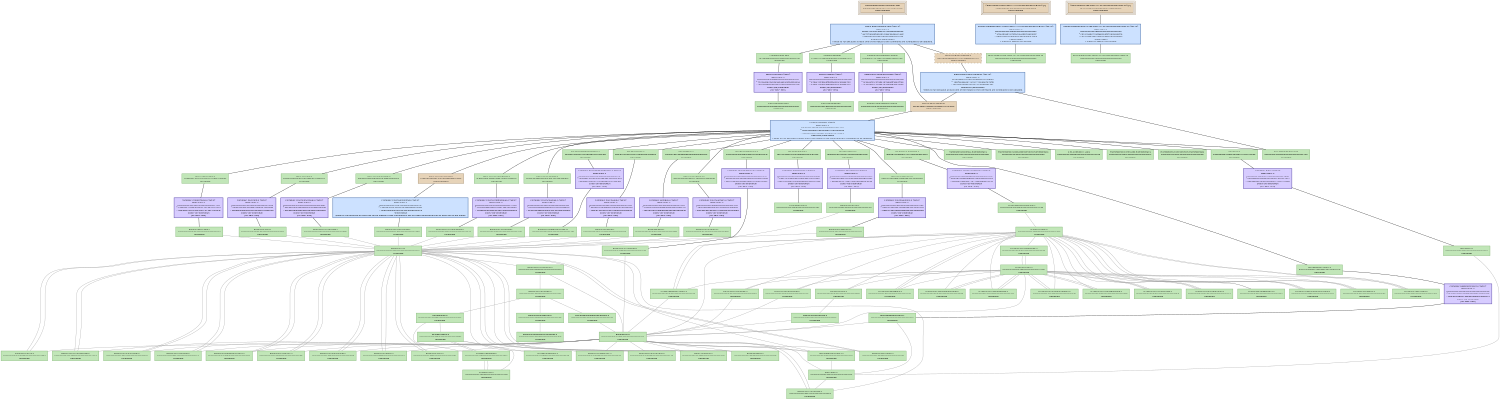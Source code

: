 digraph Rush {
   size = "10.000000,8.500000";
   concentrate = false;

   node [ shape = box, style = filled, color = "0.3 0.5 0.6", fillcolor = "0.3 0.2 0.9", fontname = "Monaco", fontsize = "9" ];
   n00001 [ label = "Development/Rush.mexmac.app\n8fd0e8cda39bfc24e7f78f745df1c03b\nDepsUpdated", color = "0.1 0.5 0.5", fillcolor = "0.1 0.2 0.9", peripheries = 3 ];
   n00002 [ label = "Contents/Info.plist\n7b19a0d8589543fc2aa59c6f9d2b3106\nUpToDate" ];
   n00003 [ label = "Rush.build/Info.plist\n000000004355ff680000000000000292\nUpToDate" ];
   n00004 [ label = "Contents/PkgInfo\n67bec1d7d36bff89fb65c5c9d99e7251\nUpToDate" ];
   n00005 [ label = "Rush.build/PkgInfo\n000000004355ff680000000000000008\nUpToDate" ];
   n00006 [ label = "English.lproj/InfoPlist.strings\n2c3a04f51c278de1b7a88dff30e2f7e5\nUpToDate" ];
   n00007 [ label = "English.lproj/InfoPlist.strings\n00000000434c45840000000000000228\nUpToDate" ];
   n00008 [ label = "ppc/PsychError.o\nd6eaa30fc57f3b2160f0890aefbc929e\nUpToDate" ];
   n00009 [ label = "Base/PsychError.c\n00000000434c4585000000000000563d\nUpToDate" ];
   n00010 [ label = "ppc/PsychRegisterProject.o\na6a4e8155bf575735de3d537e726c83f\nUpToDate" ];
   n00011 [ label = "Base/PsychRegisterProject.c\n00000000434c458500000000000012e6\nUpToDate" ];
   n00012 [ label = "ppc/PsychHelp.o\nb864f15593fc703541d99ce297e5fe92\nUpToDate" ];
   n00013 [ label = "Base/PsychHelp.c\n00000000434c811d00000000000005b8\nUpToDate" ];
   n00014 [ label = "ppc/MiniBox.o\n7855f67d672eded0da8a80ab63d84a46\nUpToDate" ];
   n00015 [ label = "Base/MiniBox.c\n00000000434c45850000000000000f4f\nUpToDate" ];
   n00016 [ label = "ppc/PsychMemory.o\nada071db7efdb338bb0fe20a3f28098d\nUpToDate" ];
   n00017 [ label = "Base/PsychMemory.c\n00000000434ca96200000000000003a4\nUpToDate" ];
   n00018 [ label = "ppc/ProjectTable.o\n29a4d3615d1c325705c161487716064c\nUpToDate" ];
   n00019 [ label = "Base/ProjectTable.c\n00000000434c4585000000000000023a\nUpToDate" ];
   n00020 [ label = "ppc/PsychInit.o\n5b0f8290ea06dcc0d19e46bc16aee7a2\nUpToDate" ];
   n00021 [ label = "Base/PsychInit.c\n00000000434c45850000000000000759\nUpToDate" ];
   n00022 [ label = "ppc/PsychTimeGlue.o\n4a4f7cae330208d25eb678728d7cb54c\nUpToDate" ];
   n00023 [ label = "Base/PsychTimeGlue.c\n000000004355ef98000000000000157f\nUpToDate" ];
   n00024 [ label = "ppc/PsychStructGlue.o\ne458eacdd65bf09b0cdca9f497eb3e55\nUpToDate" ];
   n00025 [ label = "Base/PsychStructGlue.c\n00000000434c45850000000000002bb8\nUpToDate" ];
   n00026 [ label = "ppc/PsychVersioning.o\nc3de7d2e408427c824344e94f9c05f7a\nDepsUpdated", color = "0.1 0.5 0.5", fillcolor = "0.1 0.2 0.9" ];
   n00027 [ label = "Base/PsychVersioning.c\n00000000435e801b00000000000014ee\nUpToDate" ];
   n00028 [ label = "ppc/MODULEVersion.o\n4fa0de109abfd571a719806ae8b725f9\nUpToDate" ];
   n00029 [ label = "Screen/MODULEVersion.c\n000000004356088a000000000000124e\nUpToDate" ];
   n00030 [ label = "ppc/PsychScriptingGlue.o\n7cfd5b3eac5ff6e359f8138e2a398826\nUpToDate" ];
   n00031 [ label = "Base/PsychScriptingGlue.c\n00000000434c458500000000000105c5\nUpToDate" ];
   n00032 [ label = "ppc/mexversion.o\n6be1c320bb1c56849dd2af0323cd1d4a\nUpToDate" ];
   n00033 [ label = "src/mexversion.c\n000000004332d94600000000000002d2\nUpToDate" ];
   n00034 [ label = "ppc/PsychCellGlue.o\nb769558ab8b390a0c4d12602f939b4e0\nUpToDate" ];
   n00035 [ label = "Base/PsychCellGlue.c\n00000000434c45850000000000001c81\nUpToDate" ];
   n00036 [ label = "ppc/Rush.o\n6a698e89e1ef80c2e29b5719307700aa\nUpToDate" ];
   n00037 [ label = "Rush/Rush.c\n00000000434c45850000000000001f14\nUpToDate" ];
   n00038 [ label = "ppc/RegisterProject.o\nf5ac9c50de4413ae9a4f29b5738b7a14\nUpToDate" ];
   n00039 [ label = "Rush/RegisterProject.c\n00000000434c458500000000000003c8\nUpToDate" ];
   n00040 [ label = "ppc/PsychAuthors.o\n2f65a85ba78aa4d112d3f09c036490dd\nUpToDate" ];
   n00041 [ label = "Base/PsychAuthors.c\n00000000434c81430000000000000d3b\nUpToDate" ];
   n00042 [ label = "MacOS/Rush.mexmac\n0558548f2015ed667040af501e154ac9\nDepsUpdated", color = "0.1 0.5 0.5", fillcolor = "0.1 0.2 0.9" ];
   n00043 [ label = "Frameworks/OpenGL.framework[C]\n00000000434ac55900000000000000ee\nUpToDate" ];
   n00044 [ label = "Frameworks/ApplicationServices.framework[C]\n00000000434ac53300000000000000ee\nUpToDate" ];
   n00045 [ label = "2.95.2/libstdc++.a[C]\n00000000434abb590000000000075c68\nUpToDate" ];
   n00046 [ label = "Frameworks/CoreAudio.framework[C]\n00000000434ac55b00000000000000cc\nUpToDate" ];
   n00047 [ label = "Frameworks/CoreServices.framework[C]\n00000000434ac53600000000000000ee\nUpToDate" ];
   n00048 [ label = "mac/mexFunction.map\n000000004332d946000000000000012e\nUpToDate" ];
   n00049 [ label = "<Rush.build/Script-2FD6171107306668008DA6B4.sh>[A]\n4f06cd5a92c40998c5a4cd5fceac2b5b\nDepsUpdated", color = "0.1 0.5 0.5", fillcolor = "0.1 0.2 0.9", peripheries = 3 ];
   n00050 [ label = "Rush.build/Script-2FD6171107306668008DA6B4.sh\n000000004355ff6800000000000000ec\nUpToDate" ];
   n00051 [ label = "<Rush.build/Script-2FD6171207306668008DA6B4.sh>[A]\ncb181b4b2445248635ef0f1d63698d40\nDepsUpdated", color = "0.1 0.5 0.5", fillcolor = "0.1 0.2 0.9", peripheries = 3 ];
   n00052 [ label = "Rush.build/Script-2FD6171207306668008DA6B4.sh\n000000004355ff68000000000000003e\nUpToDate" ];
   n00053 [ label = "<MacOS/Rush.mexmac>\n1e67a00c8be9256731313dd099f27411\nDepsUpdated", color = "0.1 0.5 0.5", fillcolor = "0.1 0.2 0.9", style = "filled,dashed" ];
   n00054 [ label = "Base/Psych.h\n00000000435548b60000000000000410\nUpToDate" ];
   n00055 [ label = "Base/Psych.h\n00000000435548b60000000000000410\nUpToDate" ];
   n00056 [ label = "Screen/Screen.h\n000000004355f28e00000000000012e0\nUpToDate" ];
   n00057 [ label = "Rush/Rush.h\n00000000434c458500000000000001ff\nUpToDate" ];
   n00058 [ label = "Base/PsychConstants.h\n00000000435548d4000000000000080d\nUpToDate" ];
   n00059 [ label = "Base/MiniBox.h\n00000000435548d400000000000004d6\nUpToDate" ];
   n00060 [ label = "Base/ProjectTable.h\n00000000435548d400000000000002f6\nUpToDate" ];
   n00061 [ label = "Base/PsychError.h\n00000000435548d40000000000001fe7\nUpToDate" ];
   n00062 [ label = "Base/PsychScriptingGlue.h\n00000000435548f30000000000001a37\nUpToDate" ];
   n00063 [ label = "Base/PsychStructGlue.h\n000000004355496c0000000000000bcc\nUpToDate" ];
   n00064 [ label = "Base/PsychCellGlue.h\n00000000435bf47100000000000005c5\nUpToDate" ];
   n00065 [ label = "Base/PsychRegisterProject.h\n00000000435548d400000000000003f1\nUpToDate" ];
   n00066 [ label = "Base/PsychAuthors.h\n00000000435548d400000000000005e9\nUpToDate" ];
   n00067 [ label = "Base/PsychVersioning.h\n00000000435548f300000000000004dd\nUpToDate" ];
   n00068 [ label = "Base/PsychHelp.h\n00000000435bf48f0000000000000357\nUpToDate" ];
   n00069 [ label = "Base/PsychInit.h\n00000000435548f300000000000002db\nUpToDate" ];
   n00070 [ label = "Base/PsychMemory.h\n00000000435548d40000000000000473\nUpToDate" ];
   n00071 [ label = "Base/PsychTimeGlue.h\n000000004355ef010000000000000483\nUpToDate" ];
   n00072 [ label = "Base/PsychInstrument.h\n00000000435548d400000000000001a8\nUpToDate" ];
   n00073 [ label = "Rush/RegisterProject.h\n00000000434c458500000000000002ce\nUpToDate" ];
   n00074 [ label = "Base/TimeLists.h\n00000000435548f300000000000002a9\nUpToDate" ];
   n00075 [ label = "Screen/PsychRects.h\n00000000434c458500000000000005d5\nUpToDate" ];
   n00076 [ label = "Screen/ScreenTypes.h\n00000000434c458500000000000013b6\nUpToDate" ];
   n00077 [ label = "Screen/PsychVideoGlue.h\n00000000434c458500000000000005d4\nUpToDate" ];
   n00078 [ label = "Screen/PsychScreenGlue.h\n00000000434c45850000000000000d6d\nUpToDate" ];
   n00079 [ label = "Screen/PsychWindowTextGlue.h\n00000000434c458500000000000008ee\nUpToDate" ];
   n00080 [ label = "Screen/WindowBank.h\n000000004355e68c0000000000001b31\nUpToDate" ];
   n00081 [ label = "Screen/PsychWindowGlue.h\n000000004355e21f0000000000000a66\nUpToDate" ];
   n00082 [ label = "Screen/PsychTextureSupport.h\n000000004355a03b0000000000000370\nUpToDate" ];
   n00083 [ label = "Screen/PsychAlphaBlending.h\n00000000434c458500000000000004fb\nUpToDate" ];
   n00084 [ label = "Screen/ScreenArguments.h\n00000000434c45850000000000000ca3\nUpToDate" ];
   n00085 [ label = "Screen/RegisterProject.h\n00000000434c45850000000000000284\nUpToDate" ];
   n00086 [ label = "Screen/WindowHelpers.h\n00000000434c45850000000000000773\nUpToDate" ];
   n00087 [ label = "Fonts/PsychFontGlue.h\n00000000434c45850000000000000e47\nUpToDate" ];
   n00088 [ label = "Fonts/ScreenFontGlue.h\n00000000434c45850000000000000260\nUpToDate" ];
   n00089 [ label = "Fonts/FontInfo.h\n00000000434c45850000000000000ef4\nUpToDate" ];
   n00090 [ label = "Screen/ScreenPreferenceState.h\n000000004355d9f300000000000006ba\nUpToDate" ];
   n00091 [ label = "Base/PsychIncludes.h\n00000000435548d4000000000000074c\nUpToDate" ];
   n00092 [ label = "Screen/Screen.h\n000000004355f28e00000000000012e0\nUpToDate" ];
   n00093 [ label = "Fonts/PsychFontGlue.h\n00000000434c45850000000000000e47\nUpToDate" ];
   n00094 [ label = "Base/PsychPlatform.h\n00000000435548d40000000000000589\nUpToDate" ];
   n00095 [ label = "include/mex.h\n000000004332d9460000000000003742\nUpToDate" ];
   n00096 [ label = "OS9ToolboxFragments/Events.h\n00000000434c45850000000000000236\nUpToDate" ];
   n00097 [ label = "Base/PsychPlatformConstants.h\n000000004355492f000000000000070e\nUpToDate" ];
   n00098 [ label = "include/matrix.h\n000000004332d9460000000000009ff2\nUpToDate" ];
   n00099 [ label = "include/mwdebug.h\n000000004332d9460000000000002b3c\nUpToDate" ];
   n00100 [ label = "include/tmwtypes.h\n000000004332d946000000000000458d\nUpToDate" ];
   n00101 [ label = "include/mat.h\n000000004332d94600000000000023ab\nUpToDate" ];

   node [ shape = box, style = "filled,bold", color = "0.7 0.5 0.7", fillcolor = "0.7 0.2 1.0", fontname = "Monaco", fontsize = "9" ];
   c00001 [ label = "PBXCp Info.plist <wt:0>\nwaitCount: 0\n000000004355ff680000000000000292\n^ 7b19a0d81bc0bc942aa59c6f9d2b3394\n= 7b19a0d8589543fc2aa59c6f9d2b3106\nDoesNotNeedToRun\n(no 'why' info)" ];
   c00002 [ label = "PBXCp PkgInfo <wt:0>\nwaitCount: 0\n00000000000000000000000000000000\n^ 67bec1d7d36bff89fb65c5c9d99e7251\n= 67bec1d7d36bff89fb65c5c9d99e7251\nDoesNotNeedToRun\n(no 'why' info)" ];
   c00003 [ label = "CpResource InfoPlist.strings <wt:4>\nwaitCount: 0\n00000000000000000000000000000000\n^ 2c3a04f51c278de1b7a88dff30e2f7e5\n= 2c3a04f51c278de1b7a88dff30e2f7e5\nDoesNotNeedToRun\n(no 'why' info)" ];
   c00004 [ label = "CompileC PsychError.o <wt:6>\nwaitCount: 0\n000000004355492f0000000000004529\n^ d6eaa30f862a720e60f0890aefbcd7b7\n= d6eaa30fc57f3b2160f0890aefbc929e\nDoesNotNeedToRun\n(no 'why' info)" ];
   c00005 [ label = "CompileC PsychRegisterProject.o <wt:6>\nwaitCount: 0\n000000004355492f00000000000001f2\n^ a6a4e81518a03c5c5de3d537e726c9cd\n= a6a4e8155bf575735de3d537e726c83f\nDoesNotNeedToRun\n(no 'why' info)" ];
   c00006 [ label = "CompileC PsychHelp.o <wt:6>\nwaitCount: 0\n0000000043558db700000000000016ac\n^ b864f155d0a9fd8241d99ce297e5e83e\n= b864f15593fc703541d99ce297e5fe92\nDoesNotNeedToRun\n(no 'why' info)" ];
   c00007 [ label = "CompileC MiniBox.o <wt:6>\nwaitCount: 0\n000000004355492f0000000000001c5b\n^ 7855f67d247b97ffda8a80ab63d8561d\n= 7855f67d672eded0da8a80ab63d84a46\nDoesNotNeedToRun\n(no 'why' info)" ];
   c00008 [ label = "CompileC PsychMemory.o <wt:6>\nwaitCount: 0\n000000004355a5c800000000000010b0\n^ ada071db3da816f0bb0fe20a3f28193d\n= ada071db7efdb338bb0fe20a3f28098d\nDoesNotNeedToRun\n(no 'why' info)" ];
   c00009 [ label = "CompileC ProjectTable.o <wt:6>\nwaitCount: 0\n000000004355492f000000000000112e\n^ 29a4d3611e497b7805c1614877161762\n= 29a4d3615d1c325705c161487716064c\nDoesNotNeedToRun\n(no 'why' info)" ];
   c00010 [ label = "CompileC PsychInit.o <wt:6>\nwaitCount: 0\n000000004355492f000000000000144d\n^ 5b0f8290a95395efd19e46bc16aef3ef\n= 5b0f8290ea06dcc0d19e46bc16aee7a2\nDoesNotNeedToRun\n(no 'why' info)" ];
   c00011 [ label = "CompileC PsychTimeGlue.o <wt:6>\nwaitCount: 0\n000000004355eebc0000000000001391\n^ 4a4f7cae7057e66e5eb678728d7ca6dd\n= 4a4f7cae330208d25eb678728d7cb54c\nDoesNotNeedToRun\n(no 'why' info)" ];
   c00012 [ label = "CompileC PsychStructGlue.o <wt:6>\nwaitCount: 0\n000000004355492f00000000000038ac\n^ e458eacd950eb9b40cdca9f497eb06f9\n= e458eacdd65bf09b0cdca9f497eb3e55\nDoesNotNeedToRun\n(no 'why' info)" ];
   c00013 [ label = "CompileC PsychVersioning.o <wt:6>\nwaitCount: 0\n0000000043478cb100000000000007fa\n^ c3de7d2e03c3ab7924344e94f9c05880\n= c3de7d2e408427c824344e94f9c05f7a\nNeedsToRun\nNeeds to run because at least one of the outputs of the command is has an older timestamp than at least one of the inputs.", color = "0.6 0.5 0.7", fillcolor = "0.6 0.2 1.0" ];
   c00014 [ label = "CompileC MODULEVersion.o <wt:6>\nwaitCount: 0\n000000004356088a000000000000124e\n^ 4fa0de10d9e9ddfba719806ae8b737b7\n= 4fa0de109abfd571a719806ae8b725f9\nDoesNotNeedToRun\n(no 'why' info)" ];
   c00015 [ label = "CompileC PsychScriptingGlue.o <wt:6>\nwaitCount: 0\n000000004355492f00000000000116d1\n^ 7cfd5b3eef0abfcc59f8138e2a389ef7\n= 7cfd5b3eac5ff6e359f8138e2a398826\nDoesNotNeedToRun\n(no 'why' info)" ];
   c00016 [ label = "CompileC mexversion.o <wt:6>\nwaitCount: 0\n000000004332d94600000000000002d2\n^ 6be1c320f82e8fc29dd2af0323cd1f98\n= 6be1c320bb1c56849dd2af0323cd1d4a\nDoesNotNeedToRun\n(no 'why' info)" ];
   c00017 [ label = "CompileC PsychCellGlue.o <wt:6>\nwaitCount: 0\n000000004355492f0000000000000f95\n^ b769558afbe6d98fc4d12602f939bb75\n= b769558ab8b390a0c4d12602f939b4e0\nDoesNotNeedToRun\n(no 'why' info)" ];
   c00018 [ label = "CompileC Rush.o <wt:6>\nwaitCount: 0\n000000004355ef010000000000001a68\n^ 6a698e89a2ba6fc3e29b571930771ac2\n= 6a698e89e1ef80c2e29b5719307700aa\nDoesNotNeedToRun\n(no 'why' info)" ];
   c00019 [ label = "CompileC RegisterProject.o <wt:6>\nwaitCount: 0\n000000004355ee25000000000000005a\n^ f5ac9c509d11fd8b9a4f29b5738b7a4e\n= f5ac9c50de4413ae9a4f29b5738b7a14\nDoesNotNeedToRun\n(no 'why' info)" ];
   c00020 [ label = "CompileC PsychAuthors.o <wt:6>\nwaitCount: 0\n0000000043558de90000000000001e2f\n^ 2f65a85be4df293812d3f09c03648ef2\n= 2f65a85ba78aa4d112d3f09c036490dd\nDoesNotNeedToRun\n(no 'why' info)" ];
   c00021 [ label = "Ld Rush.mexmac <wt:6>\nwaitCount: 0\n5dc82e53ab74d28a72ab8e4d19856107\n^ 58907adc8b613fec02eb211d07902bce\n= 0558548f2015ed667040af501e154ac9\nIndirectlyNeedsToRun\nNeeds to run because at least one of the inputs to the command are scheduled to be updated.", color = "0.6 0.5 0.7", fillcolor = "0.6 0.2 1.0" ];
   c00022 [ label = "PhaseScriptExecution Script-2FD6171107306668008DA6B4.sh <wt:10>\nwaitCount: 0\n000000004355ff6800000000000000ec\n^ 4f06cd5ad191f6f0c5a4cd5fceac2bb7\n= 4f06cd5a92c40998c5a4cd5fceac2b5b\nNeedsToRun\n1 output is always out-of-date", color = "0.6 0.5 0.7", fillcolor = "0.6 0.2 1.0" ];
   c00023 [ label = "PhaseScriptExecution Script-2FD6171207306668008DA6B4.sh <wt:12>\nwaitCount: 0\n000000004355ff68000000000000003e\n^ cb181b4b6710dbee35ef0f1d63698d7e\n= cb181b4b2445248635ef0f1d63698d40\nNeedsToRun\n1 output is always out-of-date", color = "0.6 0.5 0.7", fillcolor = "0.6 0.2 1.0" ];
   c00024 [ label = "EditSymbols Rush.mexmac <wt:13>\nwaitCount: 0\n0558548f632734207040af501e154be7\n^ 1b3ff483e8ce11474171928087e73ff6\n= 1e67a00c8be9256731313dd099f27411\nIndirectlyNeedsToRun\nNeeds to run because at least one of the inputs to the command are scheduled to be updated.", color = "0.6 0.5 0.7", fillcolor = "0.6 0.2 1.0" ];
   c00025 [ label = "Touch Rush.mexmac.app <wt:14>\nwaitCount: 0\n2ba291793c25f995271946d9f3b08a6a\n^ a47279b49fbe05b1c0eec9adae414a51\n= 8fd0e8cda39bfc24e7f78f745df1c03b\nIndirectlyNeedsToRun\nNeeds to run because at least one of the inputs to the command are scheduled to be updated.", color = "0.6 0.5 0.7", fillcolor = "0.6 0.2 1.0" ];

   edge [ style = solid, color = black, arrowhead = none, arrowtail = normal ];
   n00001 -> { c00025 };
   n00002 -> { c00001 };
   n00004 -> { c00002 };
   n00006 -> { c00003 };
   n00008 -> { c00004 };
   n00010 -> { c00005 };
   n00012 -> { c00006 };
   n00014 -> { c00007 };
   n00016 -> { c00008 };
   n00018 -> { c00009 };
   n00020 -> { c00010 };
   n00022 -> { c00011 };
   n00024 -> { c00012 };
   n00026 -> { c00013 };
   n00028 -> { c00014 };
   n00030 -> { c00015 };
   n00032 -> { c00016 };
   n00034 -> { c00017 };
   n00036 -> { c00018 };
   n00038 -> { c00019 };
   n00040 -> { c00020 };
   n00042 -> { c00021 };
   n00049 -> { c00022 };
   n00051 -> { c00023 };
   n00053 -> { c00024 };
   c00001 -> { n00003 };
   c00002 -> { n00005 n00005 };
   c00003 -> { n00007 n00007 };
   c00004 -> { n00009 };
   c00005 -> { n00011 };
   c00006 -> { n00013 };
   c00007 -> { n00015 };
   c00008 -> { n00017 };
   c00009 -> { n00019 };
   c00010 -> { n00021 };
   c00011 -> { n00023 };
   c00012 -> { n00025 };
   c00013 -> { n00027 };
   c00014 -> { n00029 };
   c00015 -> { n00031 };
   c00016 -> { n00033 };
   c00017 -> { n00035 };
   c00018 -> { n00037 };
   c00019 -> { n00039 };
   c00020 -> { n00041 };
   c00021 -> { n00008 n00010 n00012 n00014 n00016 n00018 n00020 n00022 n00024 n00026 n00028 n00030 n00032 n00034 n00036 n00038 n00040 n00043 n00044 n00045 n00046 n00047 n00048 };
   c00022 -> { n00050 };
   c00023 -> { n00052 };
   c00024 -> { n00042 n00048 };
   c00025 -> { n00002 n00004 n00006 n00042 n00053 };

   edge [ style = solid, color = gray60, arrowhead = none, arrowtail = normal ];
   n00009 -> { n00054 };
   n00011 -> { n00054 };
   n00013 -> { n00054 };
   n00015 -> { n00054 };
   n00017 -> { n00054 };
   n00019 -> { n00054 };
   n00021 -> { n00054 };
   n00023 -> { n00055 };
   n00025 -> { n00054 };
   n00027 -> { n00054 };
   n00029 -> { n00056 };
   n00031 -> { n00054 };
   n00035 -> { n00054 };
   n00037 -> { n00057 };
   n00039 -> { n00055 n00057 };
   n00041 -> { n00054 };
   n00054 -> { n00058 n00059 n00060 n00061 n00062 n00063 n00064 n00065 n00066 n00067 n00068 n00069 n00070 n00071 n00072 n00073 n00074 };
   n00055 -> { n00058 n00059 n00060 n00061 n00062 n00063 n00064 n00065 n00066 n00067 n00068 n00069 n00070 n00071 n00072 n00073 n00074 };
   n00056 -> { n00055 n00075 n00076 n00077 n00078 n00079 n00080 n00081 n00082 n00083 n00084 n00085 n00086 n00087 n00088 n00089 n00090 };
   n00057 -> { n00055 n00071 };
   n00058 -> { n00091 };
   n00059 -> { n00054 };
   n00060 -> { n00054 };
   n00061 -> { n00054 };
   n00062 -> { n00054 };
   n00063 -> { n00054 };
   n00064 -> { n00054 };
   n00065 -> { n00054 };
   n00066 -> { n00054 };
   n00067 -> { n00054 };
   n00068 -> { n00054 };
   n00069 -> { n00054 };
   n00071 -> { n00055 };
   n00072 -> { n00054 };
   n00073 -> { n00055 n00057 };
   n00075 -> { n00056 };
   n00076 -> { n00056 };
   n00077 -> { n00092 };
   n00078 -> { n00092 };
   n00079 -> { n00092 };
   n00080 -> { n00056 };
   n00081 -> { n00092 };
   n00082 -> { n00092 };
   n00083 -> { n00092 };
   n00084 -> { n00056 };
   n00085 -> { n00055 n00056 };
   n00087 -> { n00055 };
   n00088 -> { n00055 };
   n00089 -> { n00093 };
   n00090 -> { n00056 };
   n00091 -> { n00094 n00095 n00095 n00096 n00095 };
   n00092 -> { n00055 n00075 n00076 n00077 n00078 n00079 n00080 n00081 n00082 n00083 n00084 n00085 n00086 n00087 n00088 n00089 n00090 };
   n00093 -> { n00055 };
   n00094 -> { n00097 };
   n00095 -> { n00098 n00098 n00099 };
   n00096 -> { n00055 };
   n00098 -> { n00100 n00099 };
   n00099 -> { n00098 n00101 };
   n00101 -> { n00098 n00099 };
}
